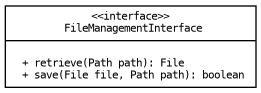 @startuml
digraph Filemanagement {
    fontname = "Monospace"
    fontsize = 8

    node [
        fontname = "Monospace"
        fontsize = 8
        shape = "record"
    ]

    edge [
        fontname = "Monospace"
        fontsize = 8
    ]

    FileManagementInterface [
        label="{
            \<\<interface\>\>\n
            FileManagementInterface
            |\l
            + retrieve(Path path): File\l
            + save(File file, Path path): boolean\l
        }"
    ]
}
@enduml
